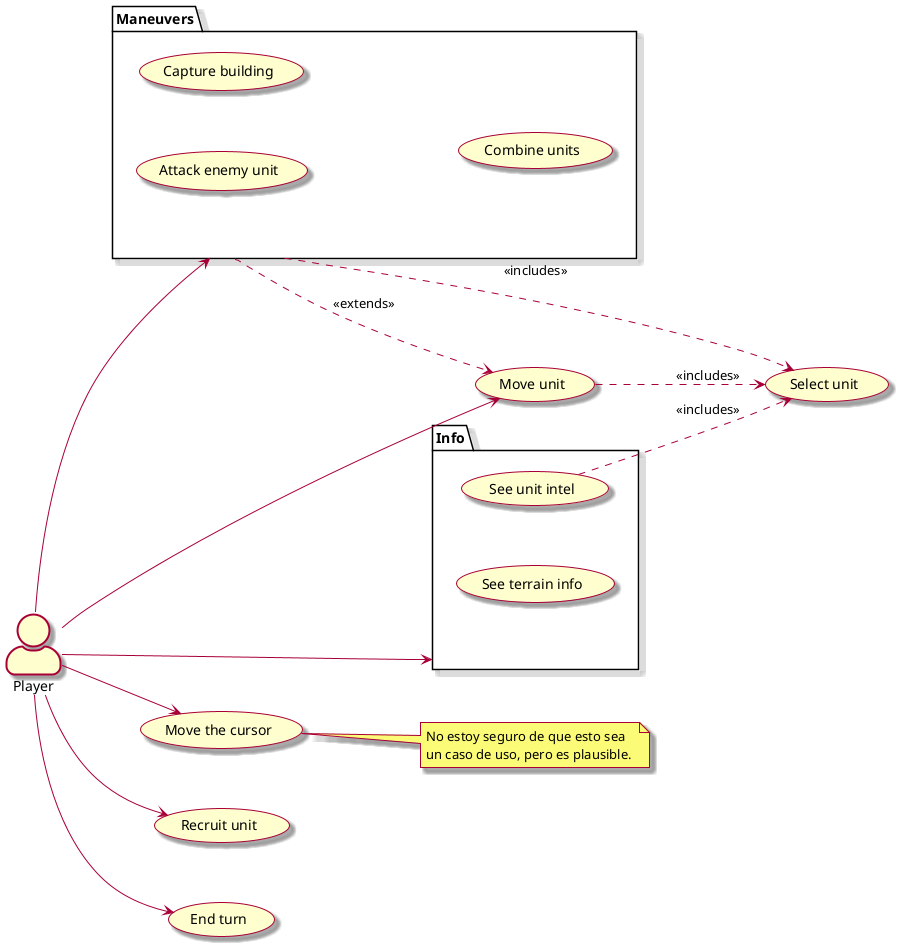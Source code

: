 ﻿@startuml
skin rose
skinparam actorstyle awesome
left to right direction

skinparam nodesep 60
skinparam ranksep 50

:Player: --> (Move the cursor)
:Player: --> (Move unit)
:Player: --> (Recruit unit)
:Player: --> (End turn)

package Info{
    (See unit intel)
    (See terrain info)
}
:Player: --> Info
(See unit intel) ..> (Select unit) : <<includes>>

    package Maneuvers{
        (Attack enemy unit) 
        (Capture building)
        (Combine units)
    }
:Player: --> Maneuvers
Maneuvers ..> (Move unit) : <<extends>>

(Move unit) ..> (Select unit) : <<includes>>

Maneuvers ..> (Select unit) : <<includes>>

note right of (Move the cursor)
No estoy seguro de que esto sea
un caso de uso, pero es plausible. 
end note
@enduml